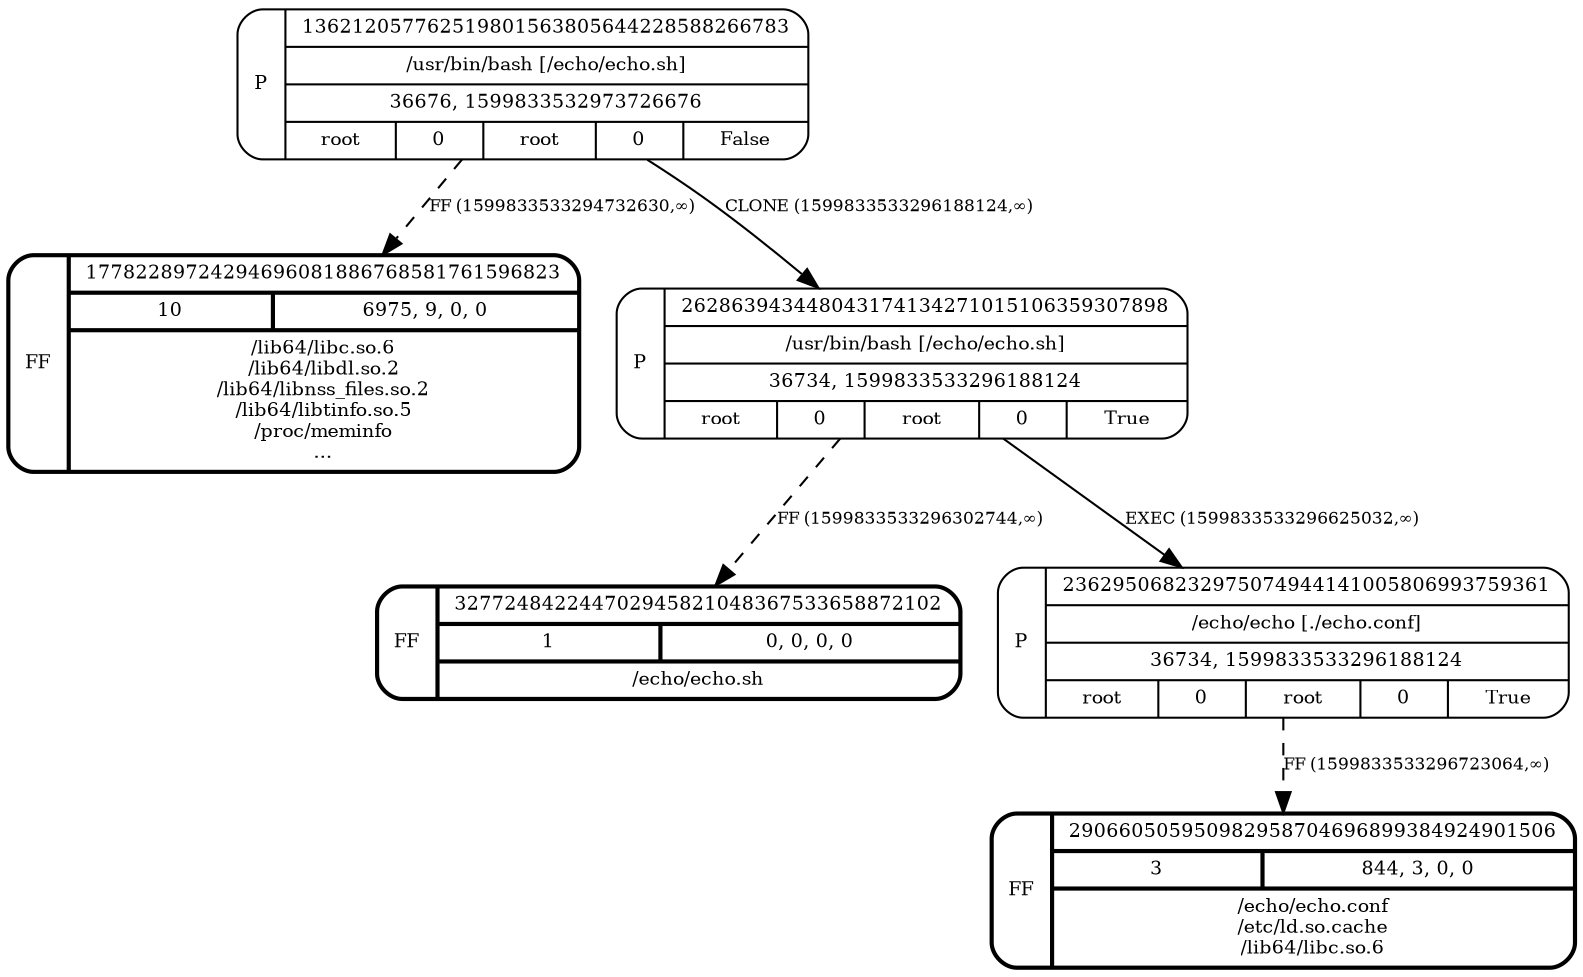 digraph graphlet {
	graph [overlap=scale rankdir=TD splines=true]
	node [fontsize=9 shape=Mrecord]
	edge [fontsize=8]
	136212057762519801563805644228588266783 [label="P|{136212057762519801563805644228588266783|{/usr/bin/bash [/echo/echo.sh]}|{36676, 1599833532973726676}|{root|0|root|0|False}}"]
	17782289724294696081886768581761596823 [label="FF|{17782289724294696081886768581761596823|{10|6975, 9, 0, 0}|{/lib64/libc.so.6\n/lib64/libdl.so.2\n/lib64/libnss_files.so.2\n/lib64/libtinfo.so.5\n/proc/meminfo\n...}}" style=bold]
	262863943448043174134271015106359307898 [label="P|{262863943448043174134271015106359307898|{/usr/bin/bash [/echo/echo.sh]}|{36734, 1599833533296188124}|{root|0|root|0|True}}"]
	327724842244702945821048367533658872102 [label="FF|{327724842244702945821048367533658872102|{1|0, 0, 0, 0}|{/echo/echo.sh}}" style=bold]
	236295068232975074944141005806993759361 [label="P|{236295068232975074944141005806993759361|{/echo/echo [./echo.conf]}|{36734, 1599833533296188124}|{root|0|root|0|True}}"]
	290660505950982958704696899384924901506 [label="FF|{290660505950982958704696899384924901506|{3|844, 3, 0, 0}|{/echo/echo.conf\n/etc/ld.so.cache\n/lib64/libc.so.6}}" style=bold]
	136212057762519801563805644228588266783 -> 262863943448043174134271015106359307898 [label="CLONE (1599833533296188124,&infin;)"]
	136212057762519801563805644228588266783 -> 17782289724294696081886768581761596823 [label="FF (1599833533294732630,&infin;)" style=dashed]
	236295068232975074944141005806993759361 -> 290660505950982958704696899384924901506 [label="FF (1599833533296723064,&infin;)" style=dashed]
	262863943448043174134271015106359307898 -> 327724842244702945821048367533658872102 [label="FF (1599833533296302744,&infin;)" style=dashed]
	262863943448043174134271015106359307898 -> 236295068232975074944141005806993759361 [label="EXEC (1599833533296625032,&infin;)"]
}
